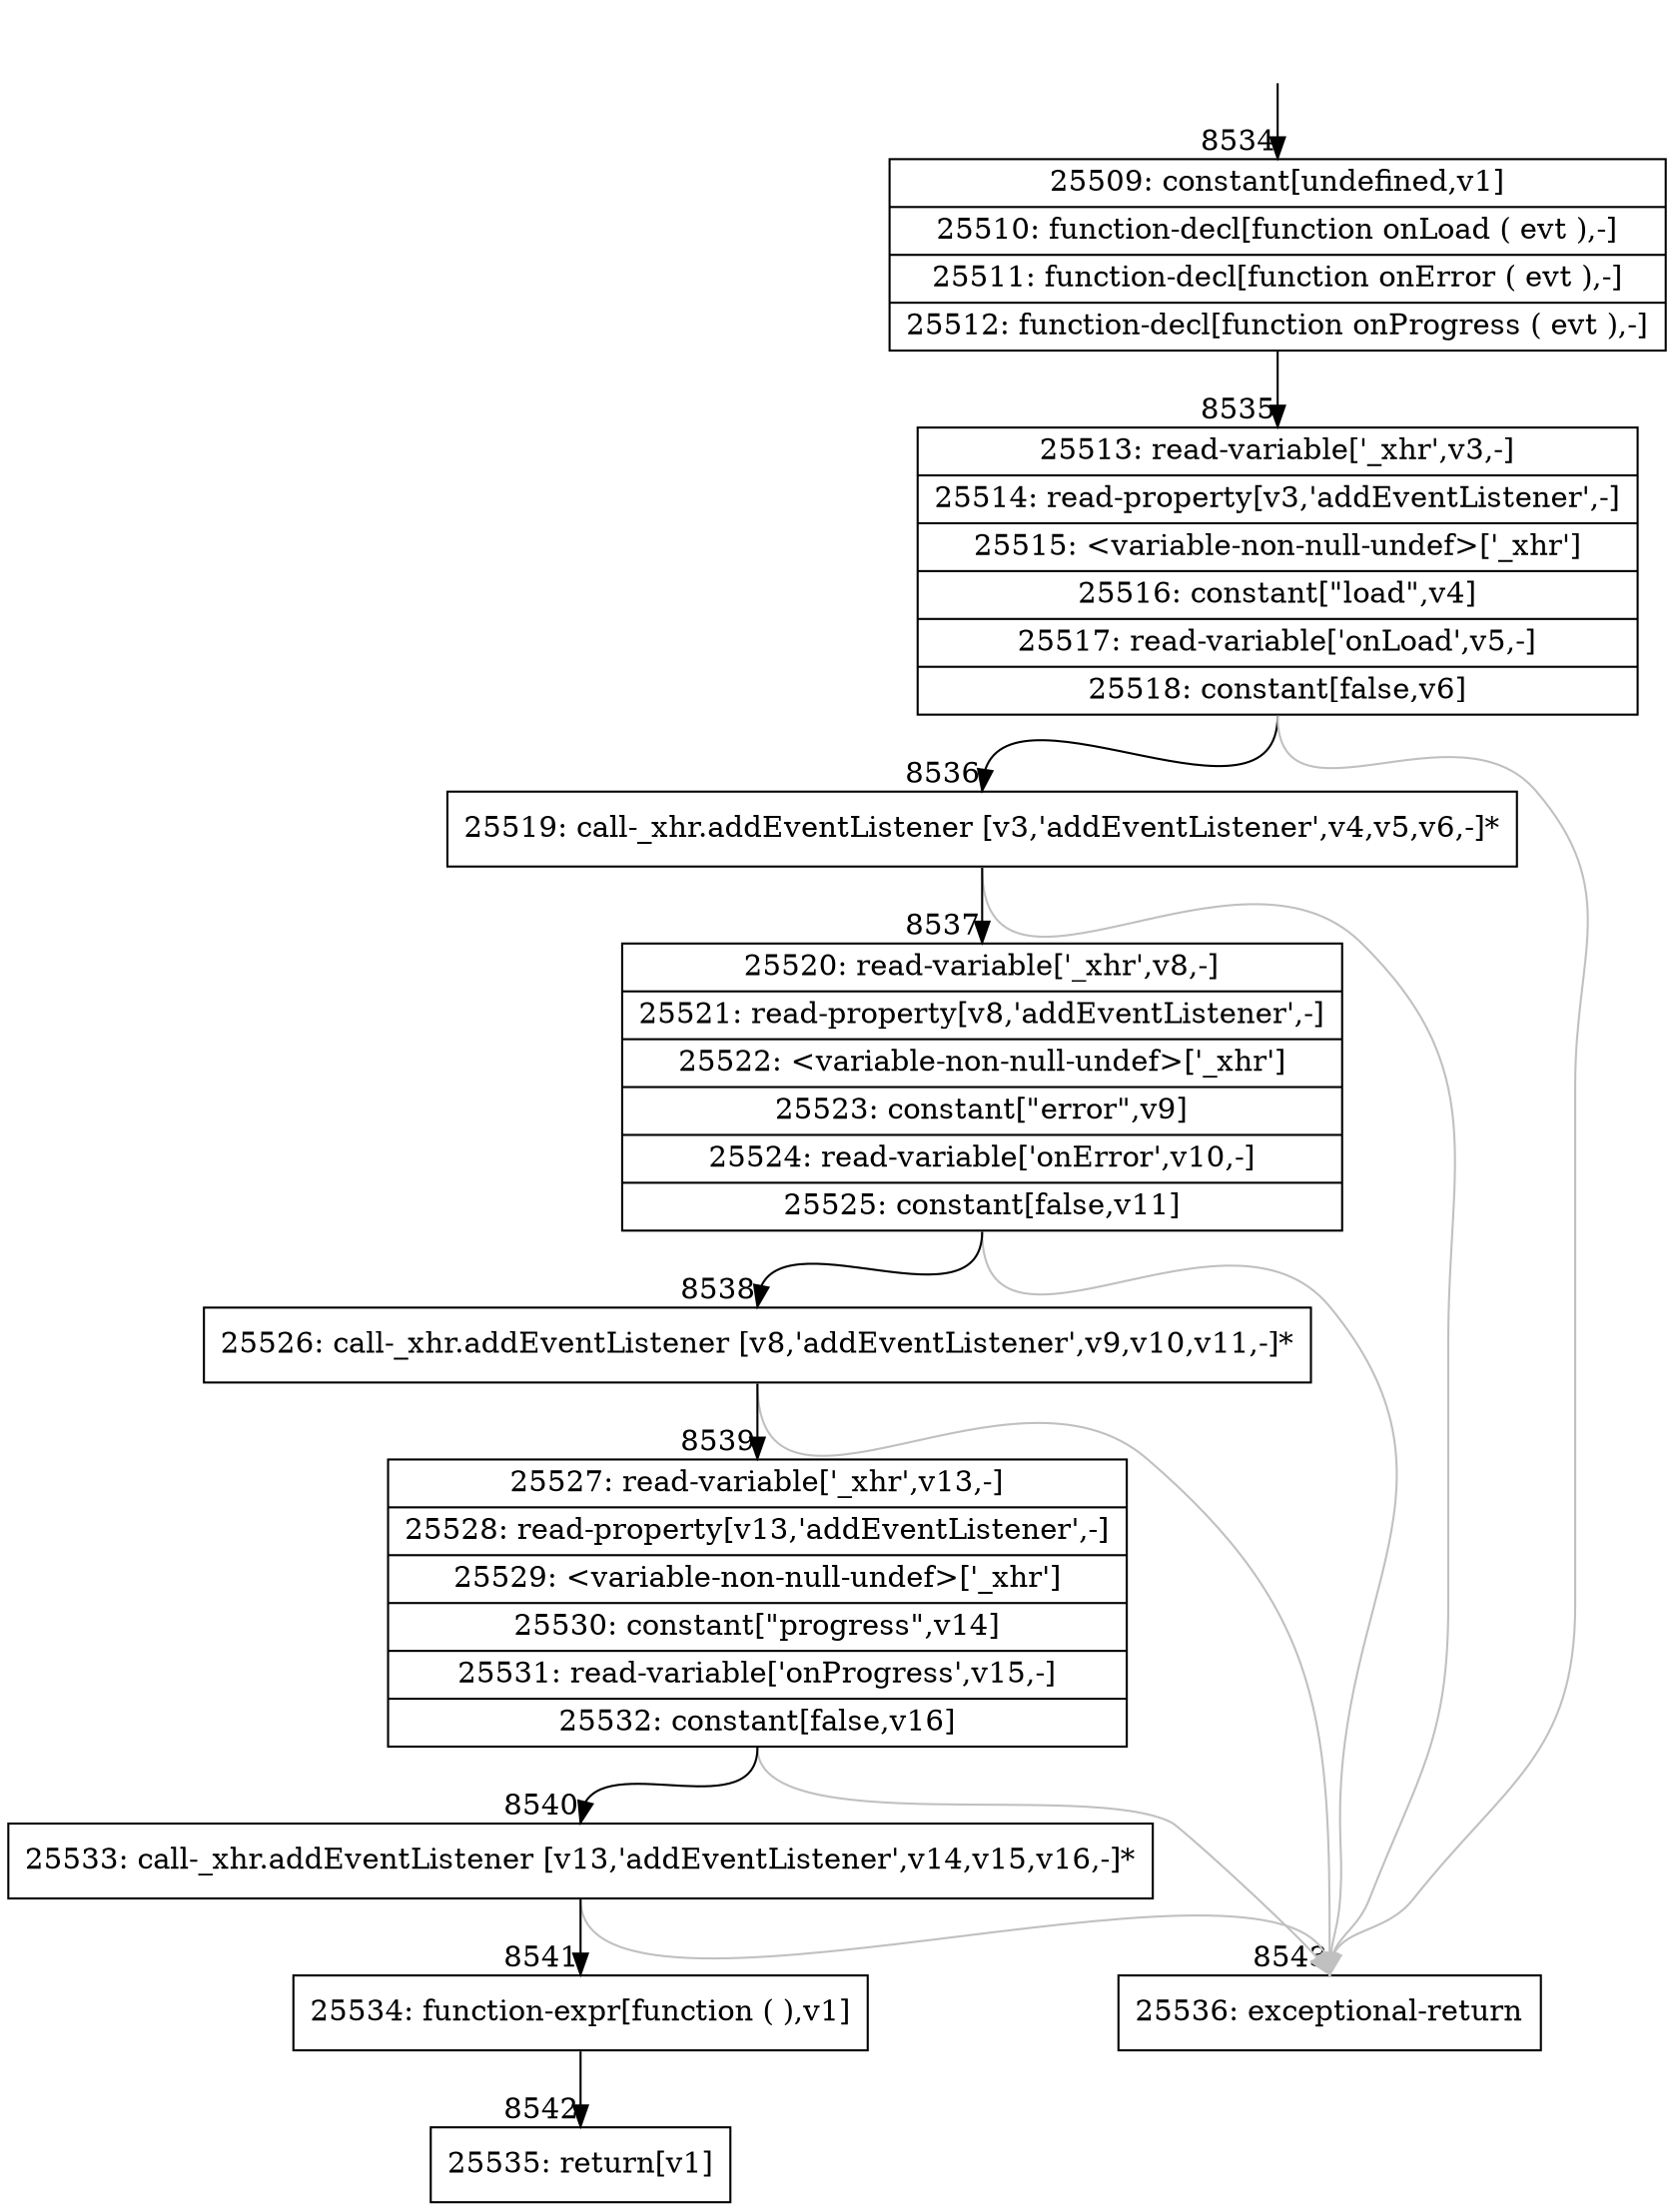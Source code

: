 digraph {
rankdir="TD"
BB_entry573[shape=none,label=""];
BB_entry573 -> BB8534 [tailport=s, headport=n, headlabel="    8534"]
BB8534 [shape=record label="{25509: constant[undefined,v1]|25510: function-decl[function onLoad ( evt ),-]|25511: function-decl[function onError ( evt ),-]|25512: function-decl[function onProgress ( evt ),-]}" ] 
BB8534 -> BB8535 [tailport=s, headport=n, headlabel="      8535"]
BB8535 [shape=record label="{25513: read-variable['_xhr',v3,-]|25514: read-property[v3,'addEventListener',-]|25515: \<variable-non-null-undef\>['_xhr']|25516: constant[\"load\",v4]|25517: read-variable['onLoad',v5,-]|25518: constant[false,v6]}" ] 
BB8535 -> BB8536 [tailport=s, headport=n, headlabel="      8536"]
BB8535 -> BB8543 [tailport=s, headport=n, color=gray, headlabel="      8543"]
BB8536 [shape=record label="{25519: call-_xhr.addEventListener [v3,'addEventListener',v4,v5,v6,-]*}" ] 
BB8536 -> BB8537 [tailport=s, headport=n, headlabel="      8537"]
BB8536 -> BB8543 [tailport=s, headport=n, color=gray]
BB8537 [shape=record label="{25520: read-variable['_xhr',v8,-]|25521: read-property[v8,'addEventListener',-]|25522: \<variable-non-null-undef\>['_xhr']|25523: constant[\"error\",v9]|25524: read-variable['onError',v10,-]|25525: constant[false,v11]}" ] 
BB8537 -> BB8538 [tailport=s, headport=n, headlabel="      8538"]
BB8537 -> BB8543 [tailport=s, headport=n, color=gray]
BB8538 [shape=record label="{25526: call-_xhr.addEventListener [v8,'addEventListener',v9,v10,v11,-]*}" ] 
BB8538 -> BB8539 [tailport=s, headport=n, headlabel="      8539"]
BB8538 -> BB8543 [tailport=s, headport=n, color=gray]
BB8539 [shape=record label="{25527: read-variable['_xhr',v13,-]|25528: read-property[v13,'addEventListener',-]|25529: \<variable-non-null-undef\>['_xhr']|25530: constant[\"progress\",v14]|25531: read-variable['onProgress',v15,-]|25532: constant[false,v16]}" ] 
BB8539 -> BB8540 [tailport=s, headport=n, headlabel="      8540"]
BB8539 -> BB8543 [tailport=s, headport=n, color=gray]
BB8540 [shape=record label="{25533: call-_xhr.addEventListener [v13,'addEventListener',v14,v15,v16,-]*}" ] 
BB8540 -> BB8541 [tailport=s, headport=n, headlabel="      8541"]
BB8540 -> BB8543 [tailport=s, headport=n, color=gray]
BB8541 [shape=record label="{25534: function-expr[function ( ),v1]}" ] 
BB8541 -> BB8542 [tailport=s, headport=n, headlabel="      8542"]
BB8542 [shape=record label="{25535: return[v1]}" ] 
BB8543 [shape=record label="{25536: exceptional-return}" ] 
//#$~ 11948
}
